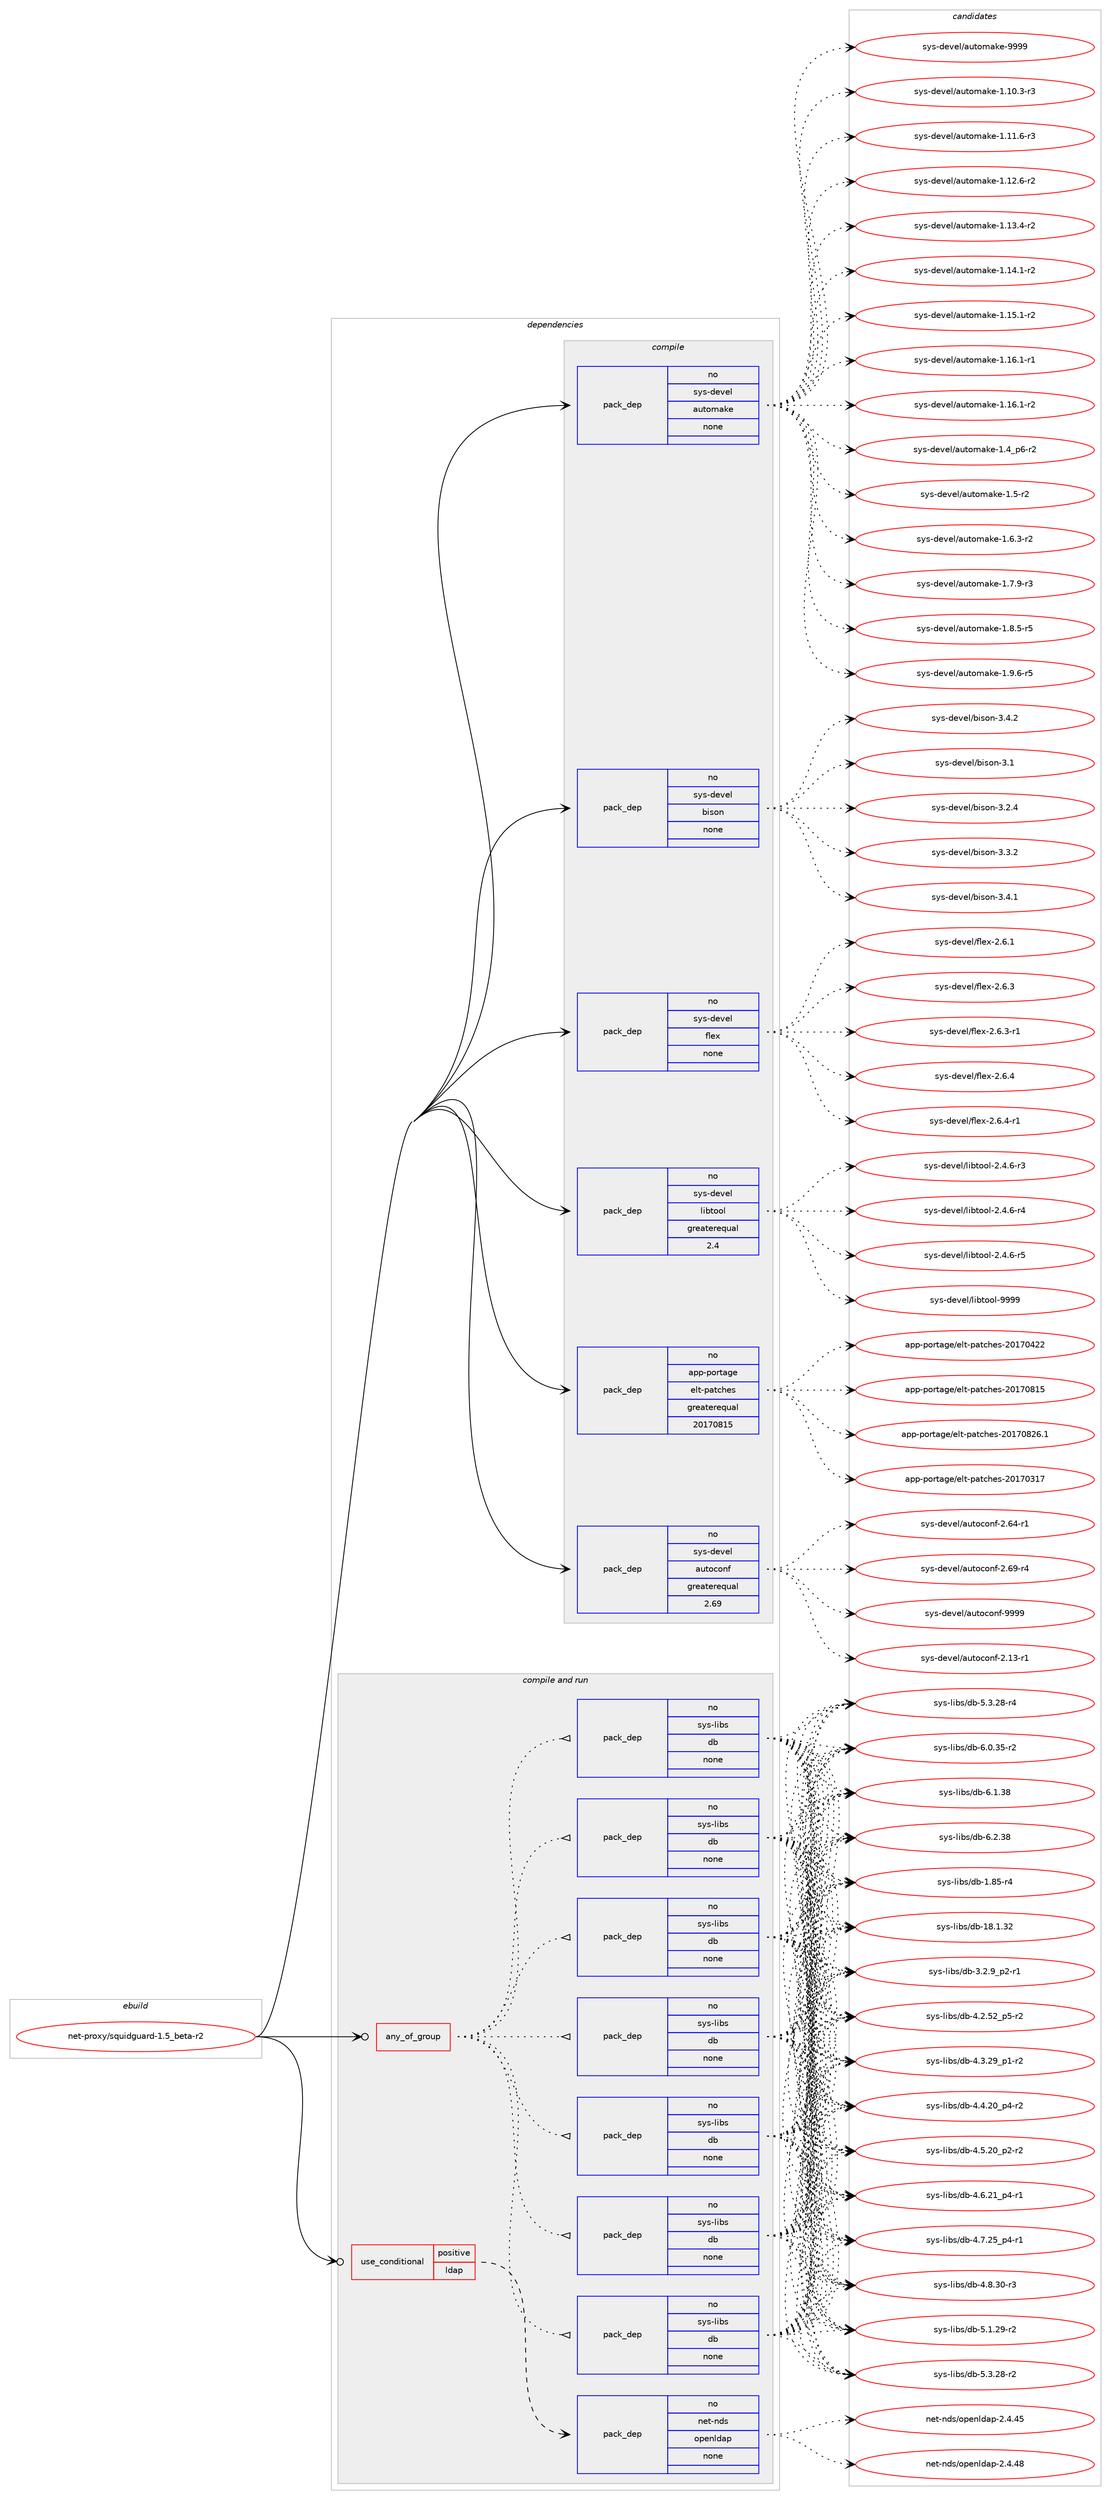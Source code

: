 digraph prolog {

# *************
# Graph options
# *************

newrank=true;
concentrate=true;
compound=true;
graph [rankdir=LR,fontname=Helvetica,fontsize=10,ranksep=1.5];#, ranksep=2.5, nodesep=0.2];
edge  [arrowhead=vee];
node  [fontname=Helvetica,fontsize=10];

# **********
# The ebuild
# **********

subgraph cluster_leftcol {
color=gray;
rank=same;
label=<<i>ebuild</i>>;
id [label="net-proxy/squidguard-1.5_beta-r2", color=red, width=4, href="../net-proxy/squidguard-1.5_beta-r2.svg"];
}

# ****************
# The dependencies
# ****************

subgraph cluster_midcol {
color=gray;
label=<<i>dependencies</i>>;
subgraph cluster_compile {
fillcolor="#eeeeee";
style=filled;
label=<<i>compile</i>>;
subgraph pack622089 {
dependency842357 [label=<<TABLE BORDER="0" CELLBORDER="1" CELLSPACING="0" CELLPADDING="4" WIDTH="220"><TR><TD ROWSPAN="6" CELLPADDING="30">pack_dep</TD></TR><TR><TD WIDTH="110">no</TD></TR><TR><TD>app-portage</TD></TR><TR><TD>elt-patches</TD></TR><TR><TD>greaterequal</TD></TR><TR><TD>20170815</TD></TR></TABLE>>, shape=none, color=blue];
}
id:e -> dependency842357:w [weight=20,style="solid",arrowhead="vee"];
subgraph pack622090 {
dependency842358 [label=<<TABLE BORDER="0" CELLBORDER="1" CELLSPACING="0" CELLPADDING="4" WIDTH="220"><TR><TD ROWSPAN="6" CELLPADDING="30">pack_dep</TD></TR><TR><TD WIDTH="110">no</TD></TR><TR><TD>sys-devel</TD></TR><TR><TD>autoconf</TD></TR><TR><TD>greaterequal</TD></TR><TR><TD>2.69</TD></TR></TABLE>>, shape=none, color=blue];
}
id:e -> dependency842358:w [weight=20,style="solid",arrowhead="vee"];
subgraph pack622091 {
dependency842359 [label=<<TABLE BORDER="0" CELLBORDER="1" CELLSPACING="0" CELLPADDING="4" WIDTH="220"><TR><TD ROWSPAN="6" CELLPADDING="30">pack_dep</TD></TR><TR><TD WIDTH="110">no</TD></TR><TR><TD>sys-devel</TD></TR><TR><TD>automake</TD></TR><TR><TD>none</TD></TR><TR><TD></TD></TR></TABLE>>, shape=none, color=blue];
}
id:e -> dependency842359:w [weight=20,style="solid",arrowhead="vee"];
subgraph pack622092 {
dependency842360 [label=<<TABLE BORDER="0" CELLBORDER="1" CELLSPACING="0" CELLPADDING="4" WIDTH="220"><TR><TD ROWSPAN="6" CELLPADDING="30">pack_dep</TD></TR><TR><TD WIDTH="110">no</TD></TR><TR><TD>sys-devel</TD></TR><TR><TD>bison</TD></TR><TR><TD>none</TD></TR><TR><TD></TD></TR></TABLE>>, shape=none, color=blue];
}
id:e -> dependency842360:w [weight=20,style="solid",arrowhead="vee"];
subgraph pack622093 {
dependency842361 [label=<<TABLE BORDER="0" CELLBORDER="1" CELLSPACING="0" CELLPADDING="4" WIDTH="220"><TR><TD ROWSPAN="6" CELLPADDING="30">pack_dep</TD></TR><TR><TD WIDTH="110">no</TD></TR><TR><TD>sys-devel</TD></TR><TR><TD>flex</TD></TR><TR><TD>none</TD></TR><TR><TD></TD></TR></TABLE>>, shape=none, color=blue];
}
id:e -> dependency842361:w [weight=20,style="solid",arrowhead="vee"];
subgraph pack622094 {
dependency842362 [label=<<TABLE BORDER="0" CELLBORDER="1" CELLSPACING="0" CELLPADDING="4" WIDTH="220"><TR><TD ROWSPAN="6" CELLPADDING="30">pack_dep</TD></TR><TR><TD WIDTH="110">no</TD></TR><TR><TD>sys-devel</TD></TR><TR><TD>libtool</TD></TR><TR><TD>greaterequal</TD></TR><TR><TD>2.4</TD></TR></TABLE>>, shape=none, color=blue];
}
id:e -> dependency842362:w [weight=20,style="solid",arrowhead="vee"];
}
subgraph cluster_compileandrun {
fillcolor="#eeeeee";
style=filled;
label=<<i>compile and run</i>>;
subgraph any14361 {
dependency842363 [label=<<TABLE BORDER="0" CELLBORDER="1" CELLSPACING="0" CELLPADDING="4"><TR><TD CELLPADDING="10">any_of_group</TD></TR></TABLE>>, shape=none, color=red];subgraph pack622095 {
dependency842364 [label=<<TABLE BORDER="0" CELLBORDER="1" CELLSPACING="0" CELLPADDING="4" WIDTH="220"><TR><TD ROWSPAN="6" CELLPADDING="30">pack_dep</TD></TR><TR><TD WIDTH="110">no</TD></TR><TR><TD>sys-libs</TD></TR><TR><TD>db</TD></TR><TR><TD>none</TD></TR><TR><TD></TD></TR></TABLE>>, shape=none, color=blue];
}
dependency842363:e -> dependency842364:w [weight=20,style="dotted",arrowhead="oinv"];
subgraph pack622096 {
dependency842365 [label=<<TABLE BORDER="0" CELLBORDER="1" CELLSPACING="0" CELLPADDING="4" WIDTH="220"><TR><TD ROWSPAN="6" CELLPADDING="30">pack_dep</TD></TR><TR><TD WIDTH="110">no</TD></TR><TR><TD>sys-libs</TD></TR><TR><TD>db</TD></TR><TR><TD>none</TD></TR><TR><TD></TD></TR></TABLE>>, shape=none, color=blue];
}
dependency842363:e -> dependency842365:w [weight=20,style="dotted",arrowhead="oinv"];
subgraph pack622097 {
dependency842366 [label=<<TABLE BORDER="0" CELLBORDER="1" CELLSPACING="0" CELLPADDING="4" WIDTH="220"><TR><TD ROWSPAN="6" CELLPADDING="30">pack_dep</TD></TR><TR><TD WIDTH="110">no</TD></TR><TR><TD>sys-libs</TD></TR><TR><TD>db</TD></TR><TR><TD>none</TD></TR><TR><TD></TD></TR></TABLE>>, shape=none, color=blue];
}
dependency842363:e -> dependency842366:w [weight=20,style="dotted",arrowhead="oinv"];
subgraph pack622098 {
dependency842367 [label=<<TABLE BORDER="0" CELLBORDER="1" CELLSPACING="0" CELLPADDING="4" WIDTH="220"><TR><TD ROWSPAN="6" CELLPADDING="30">pack_dep</TD></TR><TR><TD WIDTH="110">no</TD></TR><TR><TD>sys-libs</TD></TR><TR><TD>db</TD></TR><TR><TD>none</TD></TR><TR><TD></TD></TR></TABLE>>, shape=none, color=blue];
}
dependency842363:e -> dependency842367:w [weight=20,style="dotted",arrowhead="oinv"];
subgraph pack622099 {
dependency842368 [label=<<TABLE BORDER="0" CELLBORDER="1" CELLSPACING="0" CELLPADDING="4" WIDTH="220"><TR><TD ROWSPAN="6" CELLPADDING="30">pack_dep</TD></TR><TR><TD WIDTH="110">no</TD></TR><TR><TD>sys-libs</TD></TR><TR><TD>db</TD></TR><TR><TD>none</TD></TR><TR><TD></TD></TR></TABLE>>, shape=none, color=blue];
}
dependency842363:e -> dependency842368:w [weight=20,style="dotted",arrowhead="oinv"];
subgraph pack622100 {
dependency842369 [label=<<TABLE BORDER="0" CELLBORDER="1" CELLSPACING="0" CELLPADDING="4" WIDTH="220"><TR><TD ROWSPAN="6" CELLPADDING="30">pack_dep</TD></TR><TR><TD WIDTH="110">no</TD></TR><TR><TD>sys-libs</TD></TR><TR><TD>db</TD></TR><TR><TD>none</TD></TR><TR><TD></TD></TR></TABLE>>, shape=none, color=blue];
}
dependency842363:e -> dependency842369:w [weight=20,style="dotted",arrowhead="oinv"];
subgraph pack622101 {
dependency842370 [label=<<TABLE BORDER="0" CELLBORDER="1" CELLSPACING="0" CELLPADDING="4" WIDTH="220"><TR><TD ROWSPAN="6" CELLPADDING="30">pack_dep</TD></TR><TR><TD WIDTH="110">no</TD></TR><TR><TD>sys-libs</TD></TR><TR><TD>db</TD></TR><TR><TD>none</TD></TR><TR><TD></TD></TR></TABLE>>, shape=none, color=blue];
}
dependency842363:e -> dependency842370:w [weight=20,style="dotted",arrowhead="oinv"];
}
id:e -> dependency842363:w [weight=20,style="solid",arrowhead="odotvee"];
subgraph cond205409 {
dependency842371 [label=<<TABLE BORDER="0" CELLBORDER="1" CELLSPACING="0" CELLPADDING="4"><TR><TD ROWSPAN="3" CELLPADDING="10">use_conditional</TD></TR><TR><TD>positive</TD></TR><TR><TD>ldap</TD></TR></TABLE>>, shape=none, color=red];
subgraph pack622102 {
dependency842372 [label=<<TABLE BORDER="0" CELLBORDER="1" CELLSPACING="0" CELLPADDING="4" WIDTH="220"><TR><TD ROWSPAN="6" CELLPADDING="30">pack_dep</TD></TR><TR><TD WIDTH="110">no</TD></TR><TR><TD>net-nds</TD></TR><TR><TD>openldap</TD></TR><TR><TD>none</TD></TR><TR><TD></TD></TR></TABLE>>, shape=none, color=blue];
}
dependency842371:e -> dependency842372:w [weight=20,style="dashed",arrowhead="vee"];
}
id:e -> dependency842371:w [weight=20,style="solid",arrowhead="odotvee"];
}
subgraph cluster_run {
fillcolor="#eeeeee";
style=filled;
label=<<i>run</i>>;
}
}

# **************
# The candidates
# **************

subgraph cluster_choices {
rank=same;
color=gray;
label=<<i>candidates</i>>;

subgraph choice622089 {
color=black;
nodesep=1;
choice97112112451121111141169710310147101108116451129711699104101115455048495548514955 [label="app-portage/elt-patches-20170317", color=red, width=4,href="../app-portage/elt-patches-20170317.svg"];
choice97112112451121111141169710310147101108116451129711699104101115455048495548525050 [label="app-portage/elt-patches-20170422", color=red, width=4,href="../app-portage/elt-patches-20170422.svg"];
choice97112112451121111141169710310147101108116451129711699104101115455048495548564953 [label="app-portage/elt-patches-20170815", color=red, width=4,href="../app-portage/elt-patches-20170815.svg"];
choice971121124511211111411697103101471011081164511297116991041011154550484955485650544649 [label="app-portage/elt-patches-20170826.1", color=red, width=4,href="../app-portage/elt-patches-20170826.1.svg"];
dependency842357:e -> choice97112112451121111141169710310147101108116451129711699104101115455048495548514955:w [style=dotted,weight="100"];
dependency842357:e -> choice97112112451121111141169710310147101108116451129711699104101115455048495548525050:w [style=dotted,weight="100"];
dependency842357:e -> choice97112112451121111141169710310147101108116451129711699104101115455048495548564953:w [style=dotted,weight="100"];
dependency842357:e -> choice971121124511211111411697103101471011081164511297116991041011154550484955485650544649:w [style=dotted,weight="100"];
}
subgraph choice622090 {
color=black;
nodesep=1;
choice1151211154510010111810110847971171161119911111010245504649514511449 [label="sys-devel/autoconf-2.13-r1", color=red, width=4,href="../sys-devel/autoconf-2.13-r1.svg"];
choice1151211154510010111810110847971171161119911111010245504654524511449 [label="sys-devel/autoconf-2.64-r1", color=red, width=4,href="../sys-devel/autoconf-2.64-r1.svg"];
choice1151211154510010111810110847971171161119911111010245504654574511452 [label="sys-devel/autoconf-2.69-r4", color=red, width=4,href="../sys-devel/autoconf-2.69-r4.svg"];
choice115121115451001011181011084797117116111991111101024557575757 [label="sys-devel/autoconf-9999", color=red, width=4,href="../sys-devel/autoconf-9999.svg"];
dependency842358:e -> choice1151211154510010111810110847971171161119911111010245504649514511449:w [style=dotted,weight="100"];
dependency842358:e -> choice1151211154510010111810110847971171161119911111010245504654524511449:w [style=dotted,weight="100"];
dependency842358:e -> choice1151211154510010111810110847971171161119911111010245504654574511452:w [style=dotted,weight="100"];
dependency842358:e -> choice115121115451001011181011084797117116111991111101024557575757:w [style=dotted,weight="100"];
}
subgraph choice622091 {
color=black;
nodesep=1;
choice11512111545100101118101108479711711611110997107101454946494846514511451 [label="sys-devel/automake-1.10.3-r3", color=red, width=4,href="../sys-devel/automake-1.10.3-r3.svg"];
choice11512111545100101118101108479711711611110997107101454946494946544511451 [label="sys-devel/automake-1.11.6-r3", color=red, width=4,href="../sys-devel/automake-1.11.6-r3.svg"];
choice11512111545100101118101108479711711611110997107101454946495046544511450 [label="sys-devel/automake-1.12.6-r2", color=red, width=4,href="../sys-devel/automake-1.12.6-r2.svg"];
choice11512111545100101118101108479711711611110997107101454946495146524511450 [label="sys-devel/automake-1.13.4-r2", color=red, width=4,href="../sys-devel/automake-1.13.4-r2.svg"];
choice11512111545100101118101108479711711611110997107101454946495246494511450 [label="sys-devel/automake-1.14.1-r2", color=red, width=4,href="../sys-devel/automake-1.14.1-r2.svg"];
choice11512111545100101118101108479711711611110997107101454946495346494511450 [label="sys-devel/automake-1.15.1-r2", color=red, width=4,href="../sys-devel/automake-1.15.1-r2.svg"];
choice11512111545100101118101108479711711611110997107101454946495446494511449 [label="sys-devel/automake-1.16.1-r1", color=red, width=4,href="../sys-devel/automake-1.16.1-r1.svg"];
choice11512111545100101118101108479711711611110997107101454946495446494511450 [label="sys-devel/automake-1.16.1-r2", color=red, width=4,href="../sys-devel/automake-1.16.1-r2.svg"];
choice115121115451001011181011084797117116111109971071014549465295112544511450 [label="sys-devel/automake-1.4_p6-r2", color=red, width=4,href="../sys-devel/automake-1.4_p6-r2.svg"];
choice11512111545100101118101108479711711611110997107101454946534511450 [label="sys-devel/automake-1.5-r2", color=red, width=4,href="../sys-devel/automake-1.5-r2.svg"];
choice115121115451001011181011084797117116111109971071014549465446514511450 [label="sys-devel/automake-1.6.3-r2", color=red, width=4,href="../sys-devel/automake-1.6.3-r2.svg"];
choice115121115451001011181011084797117116111109971071014549465546574511451 [label="sys-devel/automake-1.7.9-r3", color=red, width=4,href="../sys-devel/automake-1.7.9-r3.svg"];
choice115121115451001011181011084797117116111109971071014549465646534511453 [label="sys-devel/automake-1.8.5-r5", color=red, width=4,href="../sys-devel/automake-1.8.5-r5.svg"];
choice115121115451001011181011084797117116111109971071014549465746544511453 [label="sys-devel/automake-1.9.6-r5", color=red, width=4,href="../sys-devel/automake-1.9.6-r5.svg"];
choice115121115451001011181011084797117116111109971071014557575757 [label="sys-devel/automake-9999", color=red, width=4,href="../sys-devel/automake-9999.svg"];
dependency842359:e -> choice11512111545100101118101108479711711611110997107101454946494846514511451:w [style=dotted,weight="100"];
dependency842359:e -> choice11512111545100101118101108479711711611110997107101454946494946544511451:w [style=dotted,weight="100"];
dependency842359:e -> choice11512111545100101118101108479711711611110997107101454946495046544511450:w [style=dotted,weight="100"];
dependency842359:e -> choice11512111545100101118101108479711711611110997107101454946495146524511450:w [style=dotted,weight="100"];
dependency842359:e -> choice11512111545100101118101108479711711611110997107101454946495246494511450:w [style=dotted,weight="100"];
dependency842359:e -> choice11512111545100101118101108479711711611110997107101454946495346494511450:w [style=dotted,weight="100"];
dependency842359:e -> choice11512111545100101118101108479711711611110997107101454946495446494511449:w [style=dotted,weight="100"];
dependency842359:e -> choice11512111545100101118101108479711711611110997107101454946495446494511450:w [style=dotted,weight="100"];
dependency842359:e -> choice115121115451001011181011084797117116111109971071014549465295112544511450:w [style=dotted,weight="100"];
dependency842359:e -> choice11512111545100101118101108479711711611110997107101454946534511450:w [style=dotted,weight="100"];
dependency842359:e -> choice115121115451001011181011084797117116111109971071014549465446514511450:w [style=dotted,weight="100"];
dependency842359:e -> choice115121115451001011181011084797117116111109971071014549465546574511451:w [style=dotted,weight="100"];
dependency842359:e -> choice115121115451001011181011084797117116111109971071014549465646534511453:w [style=dotted,weight="100"];
dependency842359:e -> choice115121115451001011181011084797117116111109971071014549465746544511453:w [style=dotted,weight="100"];
dependency842359:e -> choice115121115451001011181011084797117116111109971071014557575757:w [style=dotted,weight="100"];
}
subgraph choice622092 {
color=black;
nodesep=1;
choice11512111545100101118101108479810511511111045514649 [label="sys-devel/bison-3.1", color=red, width=4,href="../sys-devel/bison-3.1.svg"];
choice115121115451001011181011084798105115111110455146504652 [label="sys-devel/bison-3.2.4", color=red, width=4,href="../sys-devel/bison-3.2.4.svg"];
choice115121115451001011181011084798105115111110455146514650 [label="sys-devel/bison-3.3.2", color=red, width=4,href="../sys-devel/bison-3.3.2.svg"];
choice115121115451001011181011084798105115111110455146524649 [label="sys-devel/bison-3.4.1", color=red, width=4,href="../sys-devel/bison-3.4.1.svg"];
choice115121115451001011181011084798105115111110455146524650 [label="sys-devel/bison-3.4.2", color=red, width=4,href="../sys-devel/bison-3.4.2.svg"];
dependency842360:e -> choice11512111545100101118101108479810511511111045514649:w [style=dotted,weight="100"];
dependency842360:e -> choice115121115451001011181011084798105115111110455146504652:w [style=dotted,weight="100"];
dependency842360:e -> choice115121115451001011181011084798105115111110455146514650:w [style=dotted,weight="100"];
dependency842360:e -> choice115121115451001011181011084798105115111110455146524649:w [style=dotted,weight="100"];
dependency842360:e -> choice115121115451001011181011084798105115111110455146524650:w [style=dotted,weight="100"];
}
subgraph choice622093 {
color=black;
nodesep=1;
choice1151211154510010111810110847102108101120455046544649 [label="sys-devel/flex-2.6.1", color=red, width=4,href="../sys-devel/flex-2.6.1.svg"];
choice1151211154510010111810110847102108101120455046544651 [label="sys-devel/flex-2.6.3", color=red, width=4,href="../sys-devel/flex-2.6.3.svg"];
choice11512111545100101118101108471021081011204550465446514511449 [label="sys-devel/flex-2.6.3-r1", color=red, width=4,href="../sys-devel/flex-2.6.3-r1.svg"];
choice1151211154510010111810110847102108101120455046544652 [label="sys-devel/flex-2.6.4", color=red, width=4,href="../sys-devel/flex-2.6.4.svg"];
choice11512111545100101118101108471021081011204550465446524511449 [label="sys-devel/flex-2.6.4-r1", color=red, width=4,href="../sys-devel/flex-2.6.4-r1.svg"];
dependency842361:e -> choice1151211154510010111810110847102108101120455046544649:w [style=dotted,weight="100"];
dependency842361:e -> choice1151211154510010111810110847102108101120455046544651:w [style=dotted,weight="100"];
dependency842361:e -> choice11512111545100101118101108471021081011204550465446514511449:w [style=dotted,weight="100"];
dependency842361:e -> choice1151211154510010111810110847102108101120455046544652:w [style=dotted,weight="100"];
dependency842361:e -> choice11512111545100101118101108471021081011204550465446524511449:w [style=dotted,weight="100"];
}
subgraph choice622094 {
color=black;
nodesep=1;
choice1151211154510010111810110847108105981161111111084550465246544511451 [label="sys-devel/libtool-2.4.6-r3", color=red, width=4,href="../sys-devel/libtool-2.4.6-r3.svg"];
choice1151211154510010111810110847108105981161111111084550465246544511452 [label="sys-devel/libtool-2.4.6-r4", color=red, width=4,href="../sys-devel/libtool-2.4.6-r4.svg"];
choice1151211154510010111810110847108105981161111111084550465246544511453 [label="sys-devel/libtool-2.4.6-r5", color=red, width=4,href="../sys-devel/libtool-2.4.6-r5.svg"];
choice1151211154510010111810110847108105981161111111084557575757 [label="sys-devel/libtool-9999", color=red, width=4,href="../sys-devel/libtool-9999.svg"];
dependency842362:e -> choice1151211154510010111810110847108105981161111111084550465246544511451:w [style=dotted,weight="100"];
dependency842362:e -> choice1151211154510010111810110847108105981161111111084550465246544511452:w [style=dotted,weight="100"];
dependency842362:e -> choice1151211154510010111810110847108105981161111111084550465246544511453:w [style=dotted,weight="100"];
dependency842362:e -> choice1151211154510010111810110847108105981161111111084557575757:w [style=dotted,weight="100"];
}
subgraph choice622095 {
color=black;
nodesep=1;
choice1151211154510810598115471009845494656534511452 [label="sys-libs/db-1.85-r4", color=red, width=4,href="../sys-libs/db-1.85-r4.svg"];
choice115121115451081059811547100984549564649465150 [label="sys-libs/db-18.1.32", color=red, width=4,href="../sys-libs/db-18.1.32.svg"];
choice1151211154510810598115471009845514650465795112504511449 [label="sys-libs/db-3.2.9_p2-r1", color=red, width=4,href="../sys-libs/db-3.2.9_p2-r1.svg"];
choice115121115451081059811547100984552465046535095112534511450 [label="sys-libs/db-4.2.52_p5-r2", color=red, width=4,href="../sys-libs/db-4.2.52_p5-r2.svg"];
choice115121115451081059811547100984552465146505795112494511450 [label="sys-libs/db-4.3.29_p1-r2", color=red, width=4,href="../sys-libs/db-4.3.29_p1-r2.svg"];
choice115121115451081059811547100984552465246504895112524511450 [label="sys-libs/db-4.4.20_p4-r2", color=red, width=4,href="../sys-libs/db-4.4.20_p4-r2.svg"];
choice115121115451081059811547100984552465346504895112504511450 [label="sys-libs/db-4.5.20_p2-r2", color=red, width=4,href="../sys-libs/db-4.5.20_p2-r2.svg"];
choice115121115451081059811547100984552465446504995112524511449 [label="sys-libs/db-4.6.21_p4-r1", color=red, width=4,href="../sys-libs/db-4.6.21_p4-r1.svg"];
choice115121115451081059811547100984552465546505395112524511449 [label="sys-libs/db-4.7.25_p4-r1", color=red, width=4,href="../sys-libs/db-4.7.25_p4-r1.svg"];
choice11512111545108105981154710098455246564651484511451 [label="sys-libs/db-4.8.30-r3", color=red, width=4,href="../sys-libs/db-4.8.30-r3.svg"];
choice11512111545108105981154710098455346494650574511450 [label="sys-libs/db-5.1.29-r2", color=red, width=4,href="../sys-libs/db-5.1.29-r2.svg"];
choice11512111545108105981154710098455346514650564511450 [label="sys-libs/db-5.3.28-r2", color=red, width=4,href="../sys-libs/db-5.3.28-r2.svg"];
choice11512111545108105981154710098455346514650564511452 [label="sys-libs/db-5.3.28-r4", color=red, width=4,href="../sys-libs/db-5.3.28-r4.svg"];
choice11512111545108105981154710098455446484651534511450 [label="sys-libs/db-6.0.35-r2", color=red, width=4,href="../sys-libs/db-6.0.35-r2.svg"];
choice1151211154510810598115471009845544649465156 [label="sys-libs/db-6.1.38", color=red, width=4,href="../sys-libs/db-6.1.38.svg"];
choice1151211154510810598115471009845544650465156 [label="sys-libs/db-6.2.38", color=red, width=4,href="../sys-libs/db-6.2.38.svg"];
dependency842364:e -> choice1151211154510810598115471009845494656534511452:w [style=dotted,weight="100"];
dependency842364:e -> choice115121115451081059811547100984549564649465150:w [style=dotted,weight="100"];
dependency842364:e -> choice1151211154510810598115471009845514650465795112504511449:w [style=dotted,weight="100"];
dependency842364:e -> choice115121115451081059811547100984552465046535095112534511450:w [style=dotted,weight="100"];
dependency842364:e -> choice115121115451081059811547100984552465146505795112494511450:w [style=dotted,weight="100"];
dependency842364:e -> choice115121115451081059811547100984552465246504895112524511450:w [style=dotted,weight="100"];
dependency842364:e -> choice115121115451081059811547100984552465346504895112504511450:w [style=dotted,weight="100"];
dependency842364:e -> choice115121115451081059811547100984552465446504995112524511449:w [style=dotted,weight="100"];
dependency842364:e -> choice115121115451081059811547100984552465546505395112524511449:w [style=dotted,weight="100"];
dependency842364:e -> choice11512111545108105981154710098455246564651484511451:w [style=dotted,weight="100"];
dependency842364:e -> choice11512111545108105981154710098455346494650574511450:w [style=dotted,weight="100"];
dependency842364:e -> choice11512111545108105981154710098455346514650564511450:w [style=dotted,weight="100"];
dependency842364:e -> choice11512111545108105981154710098455346514650564511452:w [style=dotted,weight="100"];
dependency842364:e -> choice11512111545108105981154710098455446484651534511450:w [style=dotted,weight="100"];
dependency842364:e -> choice1151211154510810598115471009845544649465156:w [style=dotted,weight="100"];
dependency842364:e -> choice1151211154510810598115471009845544650465156:w [style=dotted,weight="100"];
}
subgraph choice622096 {
color=black;
nodesep=1;
choice1151211154510810598115471009845494656534511452 [label="sys-libs/db-1.85-r4", color=red, width=4,href="../sys-libs/db-1.85-r4.svg"];
choice115121115451081059811547100984549564649465150 [label="sys-libs/db-18.1.32", color=red, width=4,href="../sys-libs/db-18.1.32.svg"];
choice1151211154510810598115471009845514650465795112504511449 [label="sys-libs/db-3.2.9_p2-r1", color=red, width=4,href="../sys-libs/db-3.2.9_p2-r1.svg"];
choice115121115451081059811547100984552465046535095112534511450 [label="sys-libs/db-4.2.52_p5-r2", color=red, width=4,href="../sys-libs/db-4.2.52_p5-r2.svg"];
choice115121115451081059811547100984552465146505795112494511450 [label="sys-libs/db-4.3.29_p1-r2", color=red, width=4,href="../sys-libs/db-4.3.29_p1-r2.svg"];
choice115121115451081059811547100984552465246504895112524511450 [label="sys-libs/db-4.4.20_p4-r2", color=red, width=4,href="../sys-libs/db-4.4.20_p4-r2.svg"];
choice115121115451081059811547100984552465346504895112504511450 [label="sys-libs/db-4.5.20_p2-r2", color=red, width=4,href="../sys-libs/db-4.5.20_p2-r2.svg"];
choice115121115451081059811547100984552465446504995112524511449 [label="sys-libs/db-4.6.21_p4-r1", color=red, width=4,href="../sys-libs/db-4.6.21_p4-r1.svg"];
choice115121115451081059811547100984552465546505395112524511449 [label="sys-libs/db-4.7.25_p4-r1", color=red, width=4,href="../sys-libs/db-4.7.25_p4-r1.svg"];
choice11512111545108105981154710098455246564651484511451 [label="sys-libs/db-4.8.30-r3", color=red, width=4,href="../sys-libs/db-4.8.30-r3.svg"];
choice11512111545108105981154710098455346494650574511450 [label="sys-libs/db-5.1.29-r2", color=red, width=4,href="../sys-libs/db-5.1.29-r2.svg"];
choice11512111545108105981154710098455346514650564511450 [label="sys-libs/db-5.3.28-r2", color=red, width=4,href="../sys-libs/db-5.3.28-r2.svg"];
choice11512111545108105981154710098455346514650564511452 [label="sys-libs/db-5.3.28-r4", color=red, width=4,href="../sys-libs/db-5.3.28-r4.svg"];
choice11512111545108105981154710098455446484651534511450 [label="sys-libs/db-6.0.35-r2", color=red, width=4,href="../sys-libs/db-6.0.35-r2.svg"];
choice1151211154510810598115471009845544649465156 [label="sys-libs/db-6.1.38", color=red, width=4,href="../sys-libs/db-6.1.38.svg"];
choice1151211154510810598115471009845544650465156 [label="sys-libs/db-6.2.38", color=red, width=4,href="../sys-libs/db-6.2.38.svg"];
dependency842365:e -> choice1151211154510810598115471009845494656534511452:w [style=dotted,weight="100"];
dependency842365:e -> choice115121115451081059811547100984549564649465150:w [style=dotted,weight="100"];
dependency842365:e -> choice1151211154510810598115471009845514650465795112504511449:w [style=dotted,weight="100"];
dependency842365:e -> choice115121115451081059811547100984552465046535095112534511450:w [style=dotted,weight="100"];
dependency842365:e -> choice115121115451081059811547100984552465146505795112494511450:w [style=dotted,weight="100"];
dependency842365:e -> choice115121115451081059811547100984552465246504895112524511450:w [style=dotted,weight="100"];
dependency842365:e -> choice115121115451081059811547100984552465346504895112504511450:w [style=dotted,weight="100"];
dependency842365:e -> choice115121115451081059811547100984552465446504995112524511449:w [style=dotted,weight="100"];
dependency842365:e -> choice115121115451081059811547100984552465546505395112524511449:w [style=dotted,weight="100"];
dependency842365:e -> choice11512111545108105981154710098455246564651484511451:w [style=dotted,weight="100"];
dependency842365:e -> choice11512111545108105981154710098455346494650574511450:w [style=dotted,weight="100"];
dependency842365:e -> choice11512111545108105981154710098455346514650564511450:w [style=dotted,weight="100"];
dependency842365:e -> choice11512111545108105981154710098455346514650564511452:w [style=dotted,weight="100"];
dependency842365:e -> choice11512111545108105981154710098455446484651534511450:w [style=dotted,weight="100"];
dependency842365:e -> choice1151211154510810598115471009845544649465156:w [style=dotted,weight="100"];
dependency842365:e -> choice1151211154510810598115471009845544650465156:w [style=dotted,weight="100"];
}
subgraph choice622097 {
color=black;
nodesep=1;
choice1151211154510810598115471009845494656534511452 [label="sys-libs/db-1.85-r4", color=red, width=4,href="../sys-libs/db-1.85-r4.svg"];
choice115121115451081059811547100984549564649465150 [label="sys-libs/db-18.1.32", color=red, width=4,href="../sys-libs/db-18.1.32.svg"];
choice1151211154510810598115471009845514650465795112504511449 [label="sys-libs/db-3.2.9_p2-r1", color=red, width=4,href="../sys-libs/db-3.2.9_p2-r1.svg"];
choice115121115451081059811547100984552465046535095112534511450 [label="sys-libs/db-4.2.52_p5-r2", color=red, width=4,href="../sys-libs/db-4.2.52_p5-r2.svg"];
choice115121115451081059811547100984552465146505795112494511450 [label="sys-libs/db-4.3.29_p1-r2", color=red, width=4,href="../sys-libs/db-4.3.29_p1-r2.svg"];
choice115121115451081059811547100984552465246504895112524511450 [label="sys-libs/db-4.4.20_p4-r2", color=red, width=4,href="../sys-libs/db-4.4.20_p4-r2.svg"];
choice115121115451081059811547100984552465346504895112504511450 [label="sys-libs/db-4.5.20_p2-r2", color=red, width=4,href="../sys-libs/db-4.5.20_p2-r2.svg"];
choice115121115451081059811547100984552465446504995112524511449 [label="sys-libs/db-4.6.21_p4-r1", color=red, width=4,href="../sys-libs/db-4.6.21_p4-r1.svg"];
choice115121115451081059811547100984552465546505395112524511449 [label="sys-libs/db-4.7.25_p4-r1", color=red, width=4,href="../sys-libs/db-4.7.25_p4-r1.svg"];
choice11512111545108105981154710098455246564651484511451 [label="sys-libs/db-4.8.30-r3", color=red, width=4,href="../sys-libs/db-4.8.30-r3.svg"];
choice11512111545108105981154710098455346494650574511450 [label="sys-libs/db-5.1.29-r2", color=red, width=4,href="../sys-libs/db-5.1.29-r2.svg"];
choice11512111545108105981154710098455346514650564511450 [label="sys-libs/db-5.3.28-r2", color=red, width=4,href="../sys-libs/db-5.3.28-r2.svg"];
choice11512111545108105981154710098455346514650564511452 [label="sys-libs/db-5.3.28-r4", color=red, width=4,href="../sys-libs/db-5.3.28-r4.svg"];
choice11512111545108105981154710098455446484651534511450 [label="sys-libs/db-6.0.35-r2", color=red, width=4,href="../sys-libs/db-6.0.35-r2.svg"];
choice1151211154510810598115471009845544649465156 [label="sys-libs/db-6.1.38", color=red, width=4,href="../sys-libs/db-6.1.38.svg"];
choice1151211154510810598115471009845544650465156 [label="sys-libs/db-6.2.38", color=red, width=4,href="../sys-libs/db-6.2.38.svg"];
dependency842366:e -> choice1151211154510810598115471009845494656534511452:w [style=dotted,weight="100"];
dependency842366:e -> choice115121115451081059811547100984549564649465150:w [style=dotted,weight="100"];
dependency842366:e -> choice1151211154510810598115471009845514650465795112504511449:w [style=dotted,weight="100"];
dependency842366:e -> choice115121115451081059811547100984552465046535095112534511450:w [style=dotted,weight="100"];
dependency842366:e -> choice115121115451081059811547100984552465146505795112494511450:w [style=dotted,weight="100"];
dependency842366:e -> choice115121115451081059811547100984552465246504895112524511450:w [style=dotted,weight="100"];
dependency842366:e -> choice115121115451081059811547100984552465346504895112504511450:w [style=dotted,weight="100"];
dependency842366:e -> choice115121115451081059811547100984552465446504995112524511449:w [style=dotted,weight="100"];
dependency842366:e -> choice115121115451081059811547100984552465546505395112524511449:w [style=dotted,weight="100"];
dependency842366:e -> choice11512111545108105981154710098455246564651484511451:w [style=dotted,weight="100"];
dependency842366:e -> choice11512111545108105981154710098455346494650574511450:w [style=dotted,weight="100"];
dependency842366:e -> choice11512111545108105981154710098455346514650564511450:w [style=dotted,weight="100"];
dependency842366:e -> choice11512111545108105981154710098455346514650564511452:w [style=dotted,weight="100"];
dependency842366:e -> choice11512111545108105981154710098455446484651534511450:w [style=dotted,weight="100"];
dependency842366:e -> choice1151211154510810598115471009845544649465156:w [style=dotted,weight="100"];
dependency842366:e -> choice1151211154510810598115471009845544650465156:w [style=dotted,weight="100"];
}
subgraph choice622098 {
color=black;
nodesep=1;
choice1151211154510810598115471009845494656534511452 [label="sys-libs/db-1.85-r4", color=red, width=4,href="../sys-libs/db-1.85-r4.svg"];
choice115121115451081059811547100984549564649465150 [label="sys-libs/db-18.1.32", color=red, width=4,href="../sys-libs/db-18.1.32.svg"];
choice1151211154510810598115471009845514650465795112504511449 [label="sys-libs/db-3.2.9_p2-r1", color=red, width=4,href="../sys-libs/db-3.2.9_p2-r1.svg"];
choice115121115451081059811547100984552465046535095112534511450 [label="sys-libs/db-4.2.52_p5-r2", color=red, width=4,href="../sys-libs/db-4.2.52_p5-r2.svg"];
choice115121115451081059811547100984552465146505795112494511450 [label="sys-libs/db-4.3.29_p1-r2", color=red, width=4,href="../sys-libs/db-4.3.29_p1-r2.svg"];
choice115121115451081059811547100984552465246504895112524511450 [label="sys-libs/db-4.4.20_p4-r2", color=red, width=4,href="../sys-libs/db-4.4.20_p4-r2.svg"];
choice115121115451081059811547100984552465346504895112504511450 [label="sys-libs/db-4.5.20_p2-r2", color=red, width=4,href="../sys-libs/db-4.5.20_p2-r2.svg"];
choice115121115451081059811547100984552465446504995112524511449 [label="sys-libs/db-4.6.21_p4-r1", color=red, width=4,href="../sys-libs/db-4.6.21_p4-r1.svg"];
choice115121115451081059811547100984552465546505395112524511449 [label="sys-libs/db-4.7.25_p4-r1", color=red, width=4,href="../sys-libs/db-4.7.25_p4-r1.svg"];
choice11512111545108105981154710098455246564651484511451 [label="sys-libs/db-4.8.30-r3", color=red, width=4,href="../sys-libs/db-4.8.30-r3.svg"];
choice11512111545108105981154710098455346494650574511450 [label="sys-libs/db-5.1.29-r2", color=red, width=4,href="../sys-libs/db-5.1.29-r2.svg"];
choice11512111545108105981154710098455346514650564511450 [label="sys-libs/db-5.3.28-r2", color=red, width=4,href="../sys-libs/db-5.3.28-r2.svg"];
choice11512111545108105981154710098455346514650564511452 [label="sys-libs/db-5.3.28-r4", color=red, width=4,href="../sys-libs/db-5.3.28-r4.svg"];
choice11512111545108105981154710098455446484651534511450 [label="sys-libs/db-6.0.35-r2", color=red, width=4,href="../sys-libs/db-6.0.35-r2.svg"];
choice1151211154510810598115471009845544649465156 [label="sys-libs/db-6.1.38", color=red, width=4,href="../sys-libs/db-6.1.38.svg"];
choice1151211154510810598115471009845544650465156 [label="sys-libs/db-6.2.38", color=red, width=4,href="../sys-libs/db-6.2.38.svg"];
dependency842367:e -> choice1151211154510810598115471009845494656534511452:w [style=dotted,weight="100"];
dependency842367:e -> choice115121115451081059811547100984549564649465150:w [style=dotted,weight="100"];
dependency842367:e -> choice1151211154510810598115471009845514650465795112504511449:w [style=dotted,weight="100"];
dependency842367:e -> choice115121115451081059811547100984552465046535095112534511450:w [style=dotted,weight="100"];
dependency842367:e -> choice115121115451081059811547100984552465146505795112494511450:w [style=dotted,weight="100"];
dependency842367:e -> choice115121115451081059811547100984552465246504895112524511450:w [style=dotted,weight="100"];
dependency842367:e -> choice115121115451081059811547100984552465346504895112504511450:w [style=dotted,weight="100"];
dependency842367:e -> choice115121115451081059811547100984552465446504995112524511449:w [style=dotted,weight="100"];
dependency842367:e -> choice115121115451081059811547100984552465546505395112524511449:w [style=dotted,weight="100"];
dependency842367:e -> choice11512111545108105981154710098455246564651484511451:w [style=dotted,weight="100"];
dependency842367:e -> choice11512111545108105981154710098455346494650574511450:w [style=dotted,weight="100"];
dependency842367:e -> choice11512111545108105981154710098455346514650564511450:w [style=dotted,weight="100"];
dependency842367:e -> choice11512111545108105981154710098455346514650564511452:w [style=dotted,weight="100"];
dependency842367:e -> choice11512111545108105981154710098455446484651534511450:w [style=dotted,weight="100"];
dependency842367:e -> choice1151211154510810598115471009845544649465156:w [style=dotted,weight="100"];
dependency842367:e -> choice1151211154510810598115471009845544650465156:w [style=dotted,weight="100"];
}
subgraph choice622099 {
color=black;
nodesep=1;
choice1151211154510810598115471009845494656534511452 [label="sys-libs/db-1.85-r4", color=red, width=4,href="../sys-libs/db-1.85-r4.svg"];
choice115121115451081059811547100984549564649465150 [label="sys-libs/db-18.1.32", color=red, width=4,href="../sys-libs/db-18.1.32.svg"];
choice1151211154510810598115471009845514650465795112504511449 [label="sys-libs/db-3.2.9_p2-r1", color=red, width=4,href="../sys-libs/db-3.2.9_p2-r1.svg"];
choice115121115451081059811547100984552465046535095112534511450 [label="sys-libs/db-4.2.52_p5-r2", color=red, width=4,href="../sys-libs/db-4.2.52_p5-r2.svg"];
choice115121115451081059811547100984552465146505795112494511450 [label="sys-libs/db-4.3.29_p1-r2", color=red, width=4,href="../sys-libs/db-4.3.29_p1-r2.svg"];
choice115121115451081059811547100984552465246504895112524511450 [label="sys-libs/db-4.4.20_p4-r2", color=red, width=4,href="../sys-libs/db-4.4.20_p4-r2.svg"];
choice115121115451081059811547100984552465346504895112504511450 [label="sys-libs/db-4.5.20_p2-r2", color=red, width=4,href="../sys-libs/db-4.5.20_p2-r2.svg"];
choice115121115451081059811547100984552465446504995112524511449 [label="sys-libs/db-4.6.21_p4-r1", color=red, width=4,href="../sys-libs/db-4.6.21_p4-r1.svg"];
choice115121115451081059811547100984552465546505395112524511449 [label="sys-libs/db-4.7.25_p4-r1", color=red, width=4,href="../sys-libs/db-4.7.25_p4-r1.svg"];
choice11512111545108105981154710098455246564651484511451 [label="sys-libs/db-4.8.30-r3", color=red, width=4,href="../sys-libs/db-4.8.30-r3.svg"];
choice11512111545108105981154710098455346494650574511450 [label="sys-libs/db-5.1.29-r2", color=red, width=4,href="../sys-libs/db-5.1.29-r2.svg"];
choice11512111545108105981154710098455346514650564511450 [label="sys-libs/db-5.3.28-r2", color=red, width=4,href="../sys-libs/db-5.3.28-r2.svg"];
choice11512111545108105981154710098455346514650564511452 [label="sys-libs/db-5.3.28-r4", color=red, width=4,href="../sys-libs/db-5.3.28-r4.svg"];
choice11512111545108105981154710098455446484651534511450 [label="sys-libs/db-6.0.35-r2", color=red, width=4,href="../sys-libs/db-6.0.35-r2.svg"];
choice1151211154510810598115471009845544649465156 [label="sys-libs/db-6.1.38", color=red, width=4,href="../sys-libs/db-6.1.38.svg"];
choice1151211154510810598115471009845544650465156 [label="sys-libs/db-6.2.38", color=red, width=4,href="../sys-libs/db-6.2.38.svg"];
dependency842368:e -> choice1151211154510810598115471009845494656534511452:w [style=dotted,weight="100"];
dependency842368:e -> choice115121115451081059811547100984549564649465150:w [style=dotted,weight="100"];
dependency842368:e -> choice1151211154510810598115471009845514650465795112504511449:w [style=dotted,weight="100"];
dependency842368:e -> choice115121115451081059811547100984552465046535095112534511450:w [style=dotted,weight="100"];
dependency842368:e -> choice115121115451081059811547100984552465146505795112494511450:w [style=dotted,weight="100"];
dependency842368:e -> choice115121115451081059811547100984552465246504895112524511450:w [style=dotted,weight="100"];
dependency842368:e -> choice115121115451081059811547100984552465346504895112504511450:w [style=dotted,weight="100"];
dependency842368:e -> choice115121115451081059811547100984552465446504995112524511449:w [style=dotted,weight="100"];
dependency842368:e -> choice115121115451081059811547100984552465546505395112524511449:w [style=dotted,weight="100"];
dependency842368:e -> choice11512111545108105981154710098455246564651484511451:w [style=dotted,weight="100"];
dependency842368:e -> choice11512111545108105981154710098455346494650574511450:w [style=dotted,weight="100"];
dependency842368:e -> choice11512111545108105981154710098455346514650564511450:w [style=dotted,weight="100"];
dependency842368:e -> choice11512111545108105981154710098455346514650564511452:w [style=dotted,weight="100"];
dependency842368:e -> choice11512111545108105981154710098455446484651534511450:w [style=dotted,weight="100"];
dependency842368:e -> choice1151211154510810598115471009845544649465156:w [style=dotted,weight="100"];
dependency842368:e -> choice1151211154510810598115471009845544650465156:w [style=dotted,weight="100"];
}
subgraph choice622100 {
color=black;
nodesep=1;
choice1151211154510810598115471009845494656534511452 [label="sys-libs/db-1.85-r4", color=red, width=4,href="../sys-libs/db-1.85-r4.svg"];
choice115121115451081059811547100984549564649465150 [label="sys-libs/db-18.1.32", color=red, width=4,href="../sys-libs/db-18.1.32.svg"];
choice1151211154510810598115471009845514650465795112504511449 [label="sys-libs/db-3.2.9_p2-r1", color=red, width=4,href="../sys-libs/db-3.2.9_p2-r1.svg"];
choice115121115451081059811547100984552465046535095112534511450 [label="sys-libs/db-4.2.52_p5-r2", color=red, width=4,href="../sys-libs/db-4.2.52_p5-r2.svg"];
choice115121115451081059811547100984552465146505795112494511450 [label="sys-libs/db-4.3.29_p1-r2", color=red, width=4,href="../sys-libs/db-4.3.29_p1-r2.svg"];
choice115121115451081059811547100984552465246504895112524511450 [label="sys-libs/db-4.4.20_p4-r2", color=red, width=4,href="../sys-libs/db-4.4.20_p4-r2.svg"];
choice115121115451081059811547100984552465346504895112504511450 [label="sys-libs/db-4.5.20_p2-r2", color=red, width=4,href="../sys-libs/db-4.5.20_p2-r2.svg"];
choice115121115451081059811547100984552465446504995112524511449 [label="sys-libs/db-4.6.21_p4-r1", color=red, width=4,href="../sys-libs/db-4.6.21_p4-r1.svg"];
choice115121115451081059811547100984552465546505395112524511449 [label="sys-libs/db-4.7.25_p4-r1", color=red, width=4,href="../sys-libs/db-4.7.25_p4-r1.svg"];
choice11512111545108105981154710098455246564651484511451 [label="sys-libs/db-4.8.30-r3", color=red, width=4,href="../sys-libs/db-4.8.30-r3.svg"];
choice11512111545108105981154710098455346494650574511450 [label="sys-libs/db-5.1.29-r2", color=red, width=4,href="../sys-libs/db-5.1.29-r2.svg"];
choice11512111545108105981154710098455346514650564511450 [label="sys-libs/db-5.3.28-r2", color=red, width=4,href="../sys-libs/db-5.3.28-r2.svg"];
choice11512111545108105981154710098455346514650564511452 [label="sys-libs/db-5.3.28-r4", color=red, width=4,href="../sys-libs/db-5.3.28-r4.svg"];
choice11512111545108105981154710098455446484651534511450 [label="sys-libs/db-6.0.35-r2", color=red, width=4,href="../sys-libs/db-6.0.35-r2.svg"];
choice1151211154510810598115471009845544649465156 [label="sys-libs/db-6.1.38", color=red, width=4,href="../sys-libs/db-6.1.38.svg"];
choice1151211154510810598115471009845544650465156 [label="sys-libs/db-6.2.38", color=red, width=4,href="../sys-libs/db-6.2.38.svg"];
dependency842369:e -> choice1151211154510810598115471009845494656534511452:w [style=dotted,weight="100"];
dependency842369:e -> choice115121115451081059811547100984549564649465150:w [style=dotted,weight="100"];
dependency842369:e -> choice1151211154510810598115471009845514650465795112504511449:w [style=dotted,weight="100"];
dependency842369:e -> choice115121115451081059811547100984552465046535095112534511450:w [style=dotted,weight="100"];
dependency842369:e -> choice115121115451081059811547100984552465146505795112494511450:w [style=dotted,weight="100"];
dependency842369:e -> choice115121115451081059811547100984552465246504895112524511450:w [style=dotted,weight="100"];
dependency842369:e -> choice115121115451081059811547100984552465346504895112504511450:w [style=dotted,weight="100"];
dependency842369:e -> choice115121115451081059811547100984552465446504995112524511449:w [style=dotted,weight="100"];
dependency842369:e -> choice115121115451081059811547100984552465546505395112524511449:w [style=dotted,weight="100"];
dependency842369:e -> choice11512111545108105981154710098455246564651484511451:w [style=dotted,weight="100"];
dependency842369:e -> choice11512111545108105981154710098455346494650574511450:w [style=dotted,weight="100"];
dependency842369:e -> choice11512111545108105981154710098455346514650564511450:w [style=dotted,weight="100"];
dependency842369:e -> choice11512111545108105981154710098455346514650564511452:w [style=dotted,weight="100"];
dependency842369:e -> choice11512111545108105981154710098455446484651534511450:w [style=dotted,weight="100"];
dependency842369:e -> choice1151211154510810598115471009845544649465156:w [style=dotted,weight="100"];
dependency842369:e -> choice1151211154510810598115471009845544650465156:w [style=dotted,weight="100"];
}
subgraph choice622101 {
color=black;
nodesep=1;
choice1151211154510810598115471009845494656534511452 [label="sys-libs/db-1.85-r4", color=red, width=4,href="../sys-libs/db-1.85-r4.svg"];
choice115121115451081059811547100984549564649465150 [label="sys-libs/db-18.1.32", color=red, width=4,href="../sys-libs/db-18.1.32.svg"];
choice1151211154510810598115471009845514650465795112504511449 [label="sys-libs/db-3.2.9_p2-r1", color=red, width=4,href="../sys-libs/db-3.2.9_p2-r1.svg"];
choice115121115451081059811547100984552465046535095112534511450 [label="sys-libs/db-4.2.52_p5-r2", color=red, width=4,href="../sys-libs/db-4.2.52_p5-r2.svg"];
choice115121115451081059811547100984552465146505795112494511450 [label="sys-libs/db-4.3.29_p1-r2", color=red, width=4,href="../sys-libs/db-4.3.29_p1-r2.svg"];
choice115121115451081059811547100984552465246504895112524511450 [label="sys-libs/db-4.4.20_p4-r2", color=red, width=4,href="../sys-libs/db-4.4.20_p4-r2.svg"];
choice115121115451081059811547100984552465346504895112504511450 [label="sys-libs/db-4.5.20_p2-r2", color=red, width=4,href="../sys-libs/db-4.5.20_p2-r2.svg"];
choice115121115451081059811547100984552465446504995112524511449 [label="sys-libs/db-4.6.21_p4-r1", color=red, width=4,href="../sys-libs/db-4.6.21_p4-r1.svg"];
choice115121115451081059811547100984552465546505395112524511449 [label="sys-libs/db-4.7.25_p4-r1", color=red, width=4,href="../sys-libs/db-4.7.25_p4-r1.svg"];
choice11512111545108105981154710098455246564651484511451 [label="sys-libs/db-4.8.30-r3", color=red, width=4,href="../sys-libs/db-4.8.30-r3.svg"];
choice11512111545108105981154710098455346494650574511450 [label="sys-libs/db-5.1.29-r2", color=red, width=4,href="../sys-libs/db-5.1.29-r2.svg"];
choice11512111545108105981154710098455346514650564511450 [label="sys-libs/db-5.3.28-r2", color=red, width=4,href="../sys-libs/db-5.3.28-r2.svg"];
choice11512111545108105981154710098455346514650564511452 [label="sys-libs/db-5.3.28-r4", color=red, width=4,href="../sys-libs/db-5.3.28-r4.svg"];
choice11512111545108105981154710098455446484651534511450 [label="sys-libs/db-6.0.35-r2", color=red, width=4,href="../sys-libs/db-6.0.35-r2.svg"];
choice1151211154510810598115471009845544649465156 [label="sys-libs/db-6.1.38", color=red, width=4,href="../sys-libs/db-6.1.38.svg"];
choice1151211154510810598115471009845544650465156 [label="sys-libs/db-6.2.38", color=red, width=4,href="../sys-libs/db-6.2.38.svg"];
dependency842370:e -> choice1151211154510810598115471009845494656534511452:w [style=dotted,weight="100"];
dependency842370:e -> choice115121115451081059811547100984549564649465150:w [style=dotted,weight="100"];
dependency842370:e -> choice1151211154510810598115471009845514650465795112504511449:w [style=dotted,weight="100"];
dependency842370:e -> choice115121115451081059811547100984552465046535095112534511450:w [style=dotted,weight="100"];
dependency842370:e -> choice115121115451081059811547100984552465146505795112494511450:w [style=dotted,weight="100"];
dependency842370:e -> choice115121115451081059811547100984552465246504895112524511450:w [style=dotted,weight="100"];
dependency842370:e -> choice115121115451081059811547100984552465346504895112504511450:w [style=dotted,weight="100"];
dependency842370:e -> choice115121115451081059811547100984552465446504995112524511449:w [style=dotted,weight="100"];
dependency842370:e -> choice115121115451081059811547100984552465546505395112524511449:w [style=dotted,weight="100"];
dependency842370:e -> choice11512111545108105981154710098455246564651484511451:w [style=dotted,weight="100"];
dependency842370:e -> choice11512111545108105981154710098455346494650574511450:w [style=dotted,weight="100"];
dependency842370:e -> choice11512111545108105981154710098455346514650564511450:w [style=dotted,weight="100"];
dependency842370:e -> choice11512111545108105981154710098455346514650564511452:w [style=dotted,weight="100"];
dependency842370:e -> choice11512111545108105981154710098455446484651534511450:w [style=dotted,weight="100"];
dependency842370:e -> choice1151211154510810598115471009845544649465156:w [style=dotted,weight="100"];
dependency842370:e -> choice1151211154510810598115471009845544650465156:w [style=dotted,weight="100"];
}
subgraph choice622102 {
color=black;
nodesep=1;
choice11010111645110100115471111121011101081009711245504652465253 [label="net-nds/openldap-2.4.45", color=red, width=4,href="../net-nds/openldap-2.4.45.svg"];
choice11010111645110100115471111121011101081009711245504652465256 [label="net-nds/openldap-2.4.48", color=red, width=4,href="../net-nds/openldap-2.4.48.svg"];
dependency842372:e -> choice11010111645110100115471111121011101081009711245504652465253:w [style=dotted,weight="100"];
dependency842372:e -> choice11010111645110100115471111121011101081009711245504652465256:w [style=dotted,weight="100"];
}
}

}
